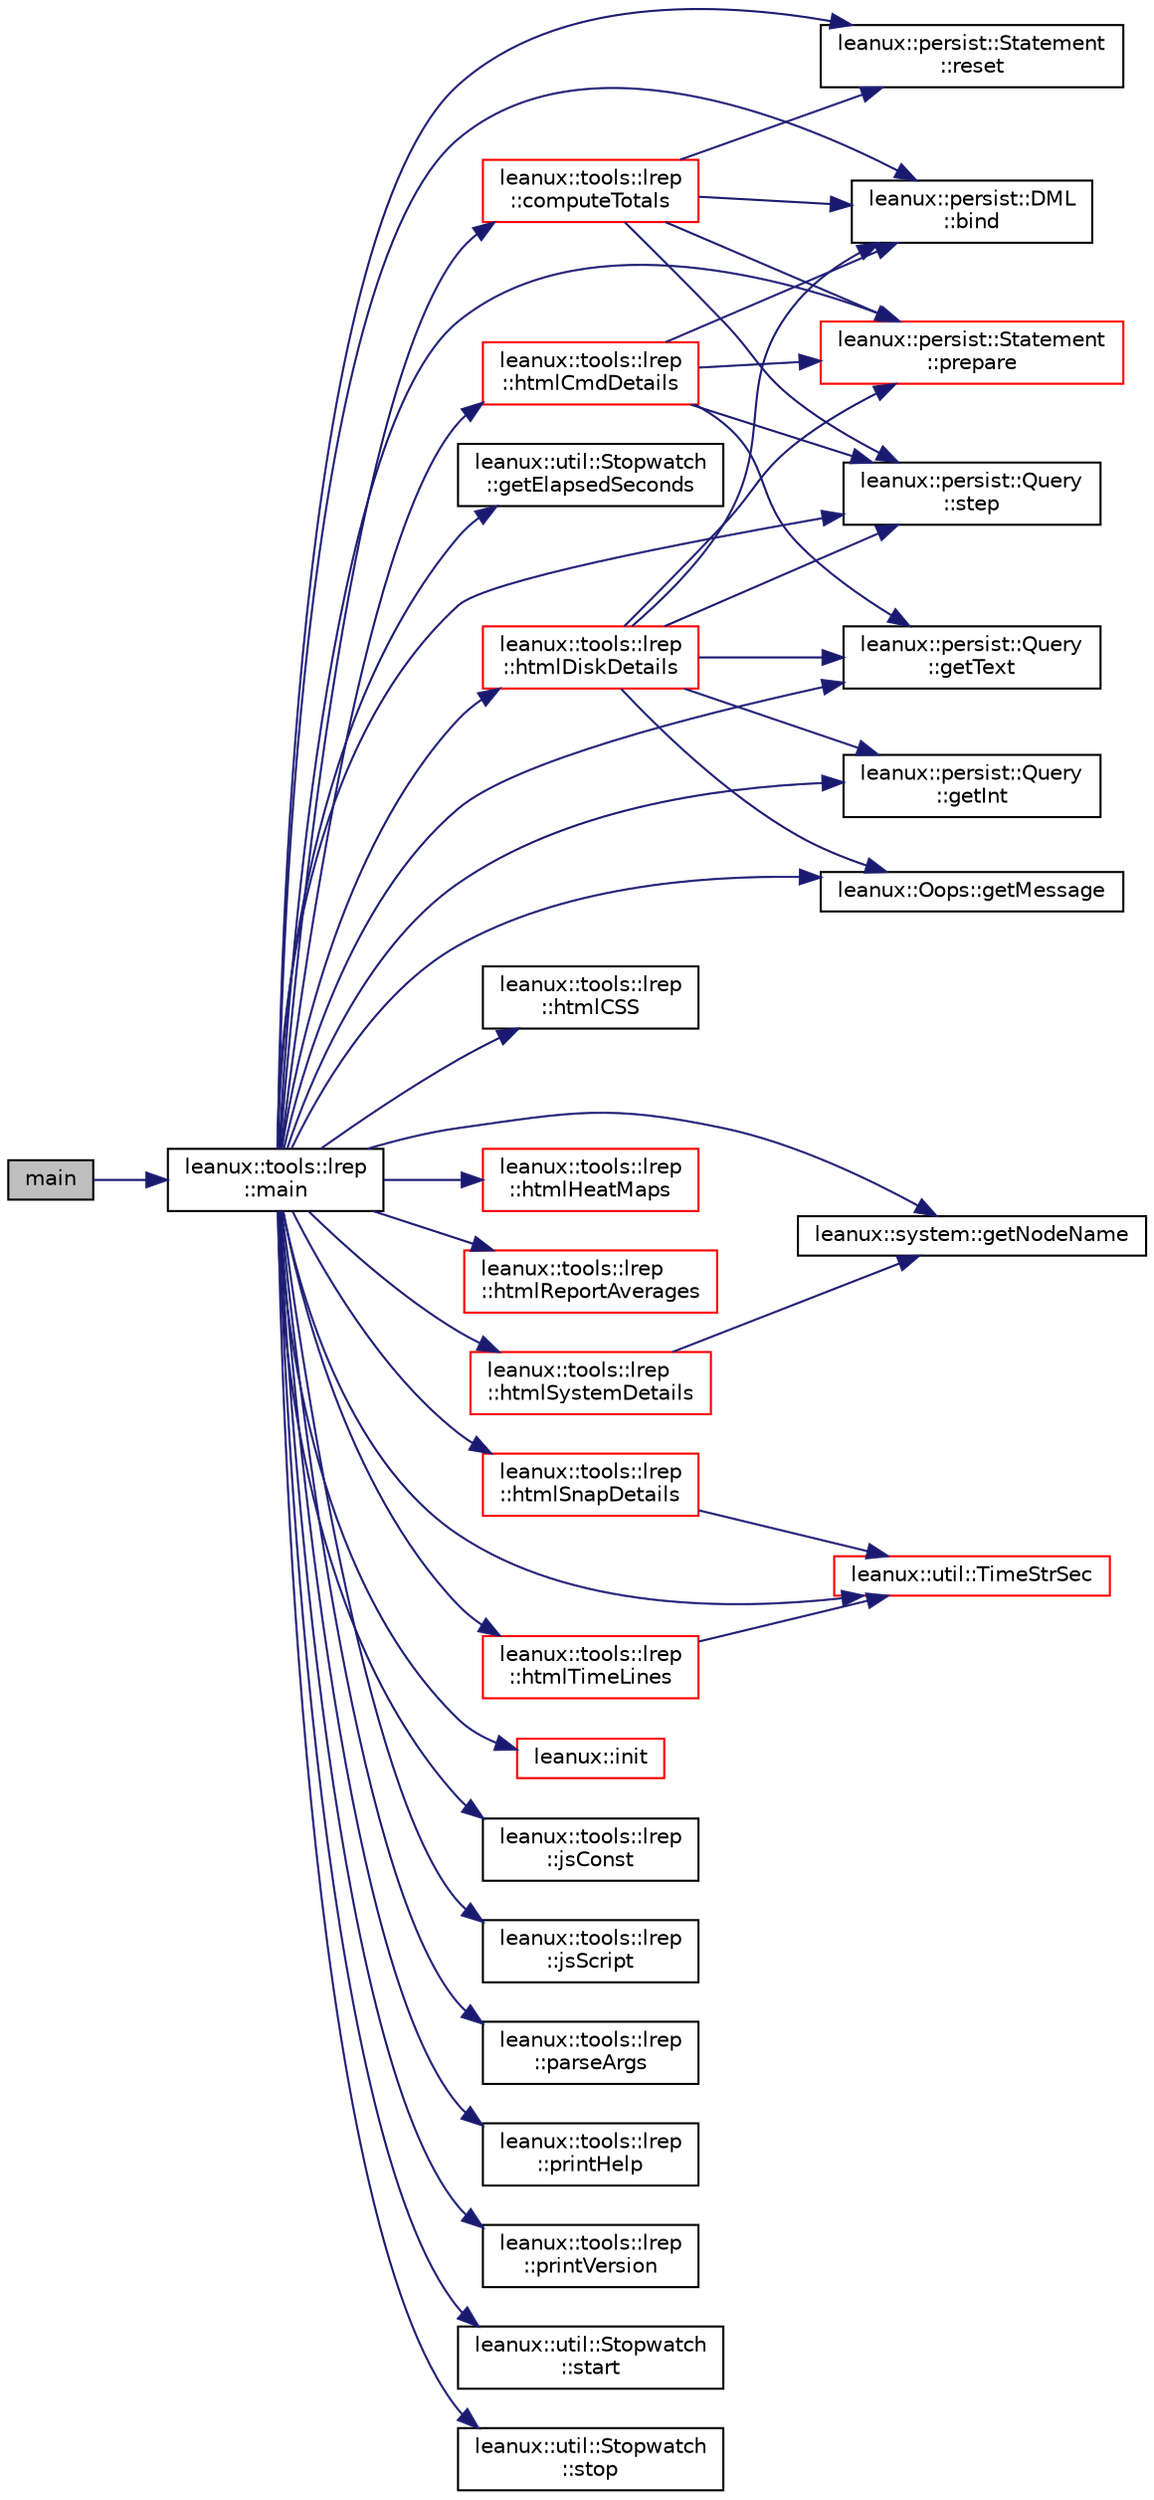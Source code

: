 digraph "main"
{
 // LATEX_PDF_SIZE
  bgcolor="transparent";
  edge [fontname="Helvetica",fontsize="10",labelfontname="Helvetica",labelfontsize="10"];
  node [fontname="Helvetica",fontsize="10",shape=record];
  rankdir="LR";
  Node1 [label="main",height=0.2,width=0.4,color="black", fillcolor="grey75", style="filled", fontcolor="black",tooltip=" "];
  Node1 -> Node2 [color="midnightblue",fontsize="10",style="solid",fontname="Helvetica"];
  Node2 [label="leanux::tools::lrep\l::main",height=0.2,width=0.4,color="black",URL="$namespaceleanux_1_1tools_1_1lrep.html#aa0e1422d8d75831ea3801ffa728bf436",tooltip=" "];
  Node2 -> Node3 [color="midnightblue",fontsize="10",style="solid",fontname="Helvetica"];
  Node3 [label="leanux::persist::DML\l::bind",height=0.2,width=0.4,color="black",URL="$classleanux_1_1persist_1_1DML.html#a8df01a6d880515c22106e424ed342c81",tooltip="Bind a double value to the bind at position."];
  Node2 -> Node4 [color="midnightblue",fontsize="10",style="solid",fontname="Helvetica"];
  Node4 [label="leanux::tools::lrep\l::computeTotals",height=0.2,width=0.4,color="red",URL="$namespaceleanux_1_1tools_1_1lrep.html#a6656a495a4ca4ba5314a1247dc47615e",tooltip="compute totals into snaptotals."];
  Node4 -> Node3 [color="midnightblue",fontsize="10",style="solid",fontname="Helvetica"];
  Node4 -> Node6 [color="midnightblue",fontsize="10",style="solid",fontname="Helvetica"];
  Node6 [label="leanux::persist::Statement\l::prepare",height=0.2,width=0.4,color="red",URL="$classleanux_1_1persist_1_1Statement.html#a1b809c1b1d0e9d24af65e439c3893d74",tooltip="Prepare a SQL statement."];
  Node4 -> Node8 [color="midnightblue",fontsize="10",style="solid",fontname="Helvetica"];
  Node8 [label="leanux::persist::Statement\l::reset",height=0.2,width=0.4,color="black",URL="$classleanux_1_1persist_1_1Statement.html#a4696481e678f7c7337c07c480ee985ec",tooltip="Reset a SQL statement for rexecute or even re-prepare."];
  Node4 -> Node9 [color="midnightblue",fontsize="10",style="solid",fontname="Helvetica"];
  Node9 [label="leanux::persist::Query\l::step",height=0.2,width=0.4,color="black",URL="$classleanux_1_1persist_1_1Query.html#a294e11c33a22761503c49418f5ca9815",tooltip="Step the result list, end of list returns false."];
  Node2 -> Node10 [color="midnightblue",fontsize="10",style="solid",fontname="Helvetica"];
  Node10 [label="leanux::util::Stopwatch\l::getElapsedSeconds",height=0.2,width=0.4,color="black",URL="$classleanux_1_1util_1_1Stopwatch.html#ab9f97034d61e99e7fb11e941eeba8768",tooltip=" "];
  Node2 -> Node11 [color="midnightblue",fontsize="10",style="solid",fontname="Helvetica"];
  Node11 [label="leanux::persist::Query\l::getInt",height=0.2,width=0.4,color="black",URL="$classleanux_1_1persist_1_1Query.html#a86b5deec83f9cdf0c72f6caf503984d9",tooltip="Get int value from select list."];
  Node2 -> Node12 [color="midnightblue",fontsize="10",style="solid",fontname="Helvetica"];
  Node12 [label="leanux::Oops::getMessage",height=0.2,width=0.4,color="black",URL="$classleanux_1_1Oops.html#a144d78069f0bb6388bbd1db6385418d2",tooltip="Get the Oops message."];
  Node2 -> Node13 [color="midnightblue",fontsize="10",style="solid",fontname="Helvetica"];
  Node13 [label="leanux::system::getNodeName",height=0.2,width=0.4,color="black",URL="$namespaceleanux_1_1system.html#a0126c2155740efcd037edd847bdf172b",tooltip="The node name of the system."];
  Node2 -> Node14 [color="midnightblue",fontsize="10",style="solid",fontname="Helvetica"];
  Node14 [label="leanux::persist::Query\l::getText",height=0.2,width=0.4,color="black",URL="$classleanux_1_1persist_1_1Query.html#a1fb83650612ff31e31805b1496fdf0fb",tooltip="Get string value from select list."];
  Node2 -> Node15 [color="midnightblue",fontsize="10",style="solid",fontname="Helvetica"];
  Node15 [label="leanux::tools::lrep\l::htmlCmdDetails",height=0.2,width=0.4,color="red",URL="$namespaceleanux_1_1tools_1_1lrep.html#a62c03f9d98087191a6d6473c7384fa74",tooltip=" "];
  Node15 -> Node3 [color="midnightblue",fontsize="10",style="solid",fontname="Helvetica"];
  Node15 -> Node14 [color="midnightblue",fontsize="10",style="solid",fontname="Helvetica"];
  Node15 -> Node6 [color="midnightblue",fontsize="10",style="solid",fontname="Helvetica"];
  Node15 -> Node9 [color="midnightblue",fontsize="10",style="solid",fontname="Helvetica"];
  Node2 -> Node24 [color="midnightblue",fontsize="10",style="solid",fontname="Helvetica"];
  Node24 [label="leanux::tools::lrep\l::htmlCSS",height=0.2,width=0.4,color="black",URL="$namespaceleanux_1_1tools_1_1lrep.html#a773ecc90b12bd3d6d202745bc91a7301",tooltip=" "];
  Node2 -> Node25 [color="midnightblue",fontsize="10",style="solid",fontname="Helvetica"];
  Node25 [label="leanux::tools::lrep\l::htmlDiskDetails",height=0.2,width=0.4,color="red",URL="$namespaceleanux_1_1tools_1_1lrep.html#ab9b4bc8a1806ab977597271e15f34c11",tooltip=" "];
  Node25 -> Node3 [color="midnightblue",fontsize="10",style="solid",fontname="Helvetica"];
  Node25 -> Node11 [color="midnightblue",fontsize="10",style="solid",fontname="Helvetica"];
  Node25 -> Node12 [color="midnightblue",fontsize="10",style="solid",fontname="Helvetica"];
  Node25 -> Node14 [color="midnightblue",fontsize="10",style="solid",fontname="Helvetica"];
  Node25 -> Node6 [color="midnightblue",fontsize="10",style="solid",fontname="Helvetica"];
  Node25 -> Node9 [color="midnightblue",fontsize="10",style="solid",fontname="Helvetica"];
  Node2 -> Node90 [color="midnightblue",fontsize="10",style="solid",fontname="Helvetica"];
  Node90 [label="leanux::tools::lrep\l::htmlHeatMaps",height=0.2,width=0.4,color="red",URL="$namespaceleanux_1_1tools_1_1lrep.html#a7a328698816eedc4a2a99dc61d79cfd5",tooltip=" "];
  Node2 -> Node96 [color="midnightblue",fontsize="10",style="solid",fontname="Helvetica"];
  Node96 [label="leanux::tools::lrep\l::htmlReportAverages",height=0.2,width=0.4,color="red",URL="$namespaceleanux_1_1tools_1_1lrep.html#ae8f0cfa4040dda0d19fe047d8a186a59",tooltip=" "];
  Node2 -> Node111 [color="midnightblue",fontsize="10",style="solid",fontname="Helvetica"];
  Node111 [label="leanux::tools::lrep\l::htmlSnapDetails",height=0.2,width=0.4,color="red",URL="$namespaceleanux_1_1tools_1_1lrep.html#a384d81710e5679d3434f91ced802aa5c",tooltip=" "];
  Node111 -> Node113 [color="midnightblue",fontsize="10",style="solid",fontname="Helvetica"];
  Node113 [label="leanux::util::TimeStrSec",height=0.2,width=0.4,color="red",URL="$namespaceleanux_1_1util.html#a377ec19addd5d3ca3ecee9a2591f6458",tooltip="convert a time duration in seconds to a pretty print string."];
  Node2 -> Node115 [color="midnightblue",fontsize="10",style="solid",fontname="Helvetica"];
  Node115 [label="leanux::tools::lrep\l::htmlSystemDetails",height=0.2,width=0.4,color="red",URL="$namespaceleanux_1_1tools_1_1lrep.html#aa664245209dbbb081139c961a4c6d878",tooltip="generate system details html."];
  Node115 -> Node13 [color="midnightblue",fontsize="10",style="solid",fontname="Helvetica"];
  Node2 -> Node138 [color="midnightblue",fontsize="10",style="solid",fontname="Helvetica"];
  Node138 [label="leanux::tools::lrep\l::htmlTimeLines",height=0.2,width=0.4,color="red",URL="$namespaceleanux_1_1tools_1_1lrep.html#a6f351b4134bb9689630c092625774c9d",tooltip=" "];
  Node138 -> Node113 [color="midnightblue",fontsize="10",style="solid",fontname="Helvetica"];
  Node2 -> Node150 [color="midnightblue",fontsize="10",style="solid",fontname="Helvetica"];
  Node150 [label="leanux::init",height=0.2,width=0.4,color="red",URL="$namespaceleanux.html#a757c5a3a5fb84a0ab93de54fd0c8db30",tooltip="Initialize leanux, run checks to verify leanux is compatible with the runtime environment."];
  Node2 -> Node158 [color="midnightblue",fontsize="10",style="solid",fontname="Helvetica"];
  Node158 [label="leanux::tools::lrep\l::jsConst",height=0.2,width=0.4,color="black",URL="$namespaceleanux_1_1tools_1_1lrep.html#a1b519c5df0a1bf4ed42dd4f2b54a1887",tooltip=" "];
  Node2 -> Node159 [color="midnightblue",fontsize="10",style="solid",fontname="Helvetica"];
  Node159 [label="leanux::tools::lrep\l::jsScript",height=0.2,width=0.4,color="black",URL="$namespaceleanux_1_1tools_1_1lrep.html#a9e39af769f302c4e8afa5f64f2511e3a",tooltip=" "];
  Node2 -> Node160 [color="midnightblue",fontsize="10",style="solid",fontname="Helvetica"];
  Node160 [label="leanux::tools::lrep\l::parseArgs",height=0.2,width=0.4,color="black",URL="$namespaceleanux_1_1tools_1_1lrep.html#aef945b567f711719bfd4077a4a13112f",tooltip=" "];
  Node2 -> Node6 [color="midnightblue",fontsize="10",style="solid",fontname="Helvetica"];
  Node2 -> Node161 [color="midnightblue",fontsize="10",style="solid",fontname="Helvetica"];
  Node161 [label="leanux::tools::lrep\l::printHelp",height=0.2,width=0.4,color="black",URL="$namespaceleanux_1_1tools_1_1lrep.html#a0193884412d97d70393908c774b4de0f",tooltip=" "];
  Node2 -> Node162 [color="midnightblue",fontsize="10",style="solid",fontname="Helvetica"];
  Node162 [label="leanux::tools::lrep\l::printVersion",height=0.2,width=0.4,color="black",URL="$namespaceleanux_1_1tools_1_1lrep.html#a149839d331b1e7f5104913efcb9a78e9",tooltip=" "];
  Node2 -> Node8 [color="midnightblue",fontsize="10",style="solid",fontname="Helvetica"];
  Node2 -> Node163 [color="midnightblue",fontsize="10",style="solid",fontname="Helvetica"];
  Node163 [label="leanux::util::Stopwatch\l::start",height=0.2,width=0.4,color="black",URL="$classleanux_1_1util_1_1Stopwatch.html#aedb04d3c9636011920f30111bab396c5",tooltip="Start the Stopwatch."];
  Node2 -> Node9 [color="midnightblue",fontsize="10",style="solid",fontname="Helvetica"];
  Node2 -> Node164 [color="midnightblue",fontsize="10",style="solid",fontname="Helvetica"];
  Node164 [label="leanux::util::Stopwatch\l::stop",height=0.2,width=0.4,color="black",URL="$classleanux_1_1util_1_1Stopwatch.html#af09212ac0202c1b9ec52a554425d54b1",tooltip="stop the Stopwatch."];
  Node2 -> Node113 [color="midnightblue",fontsize="10",style="solid",fontname="Helvetica"];
}
